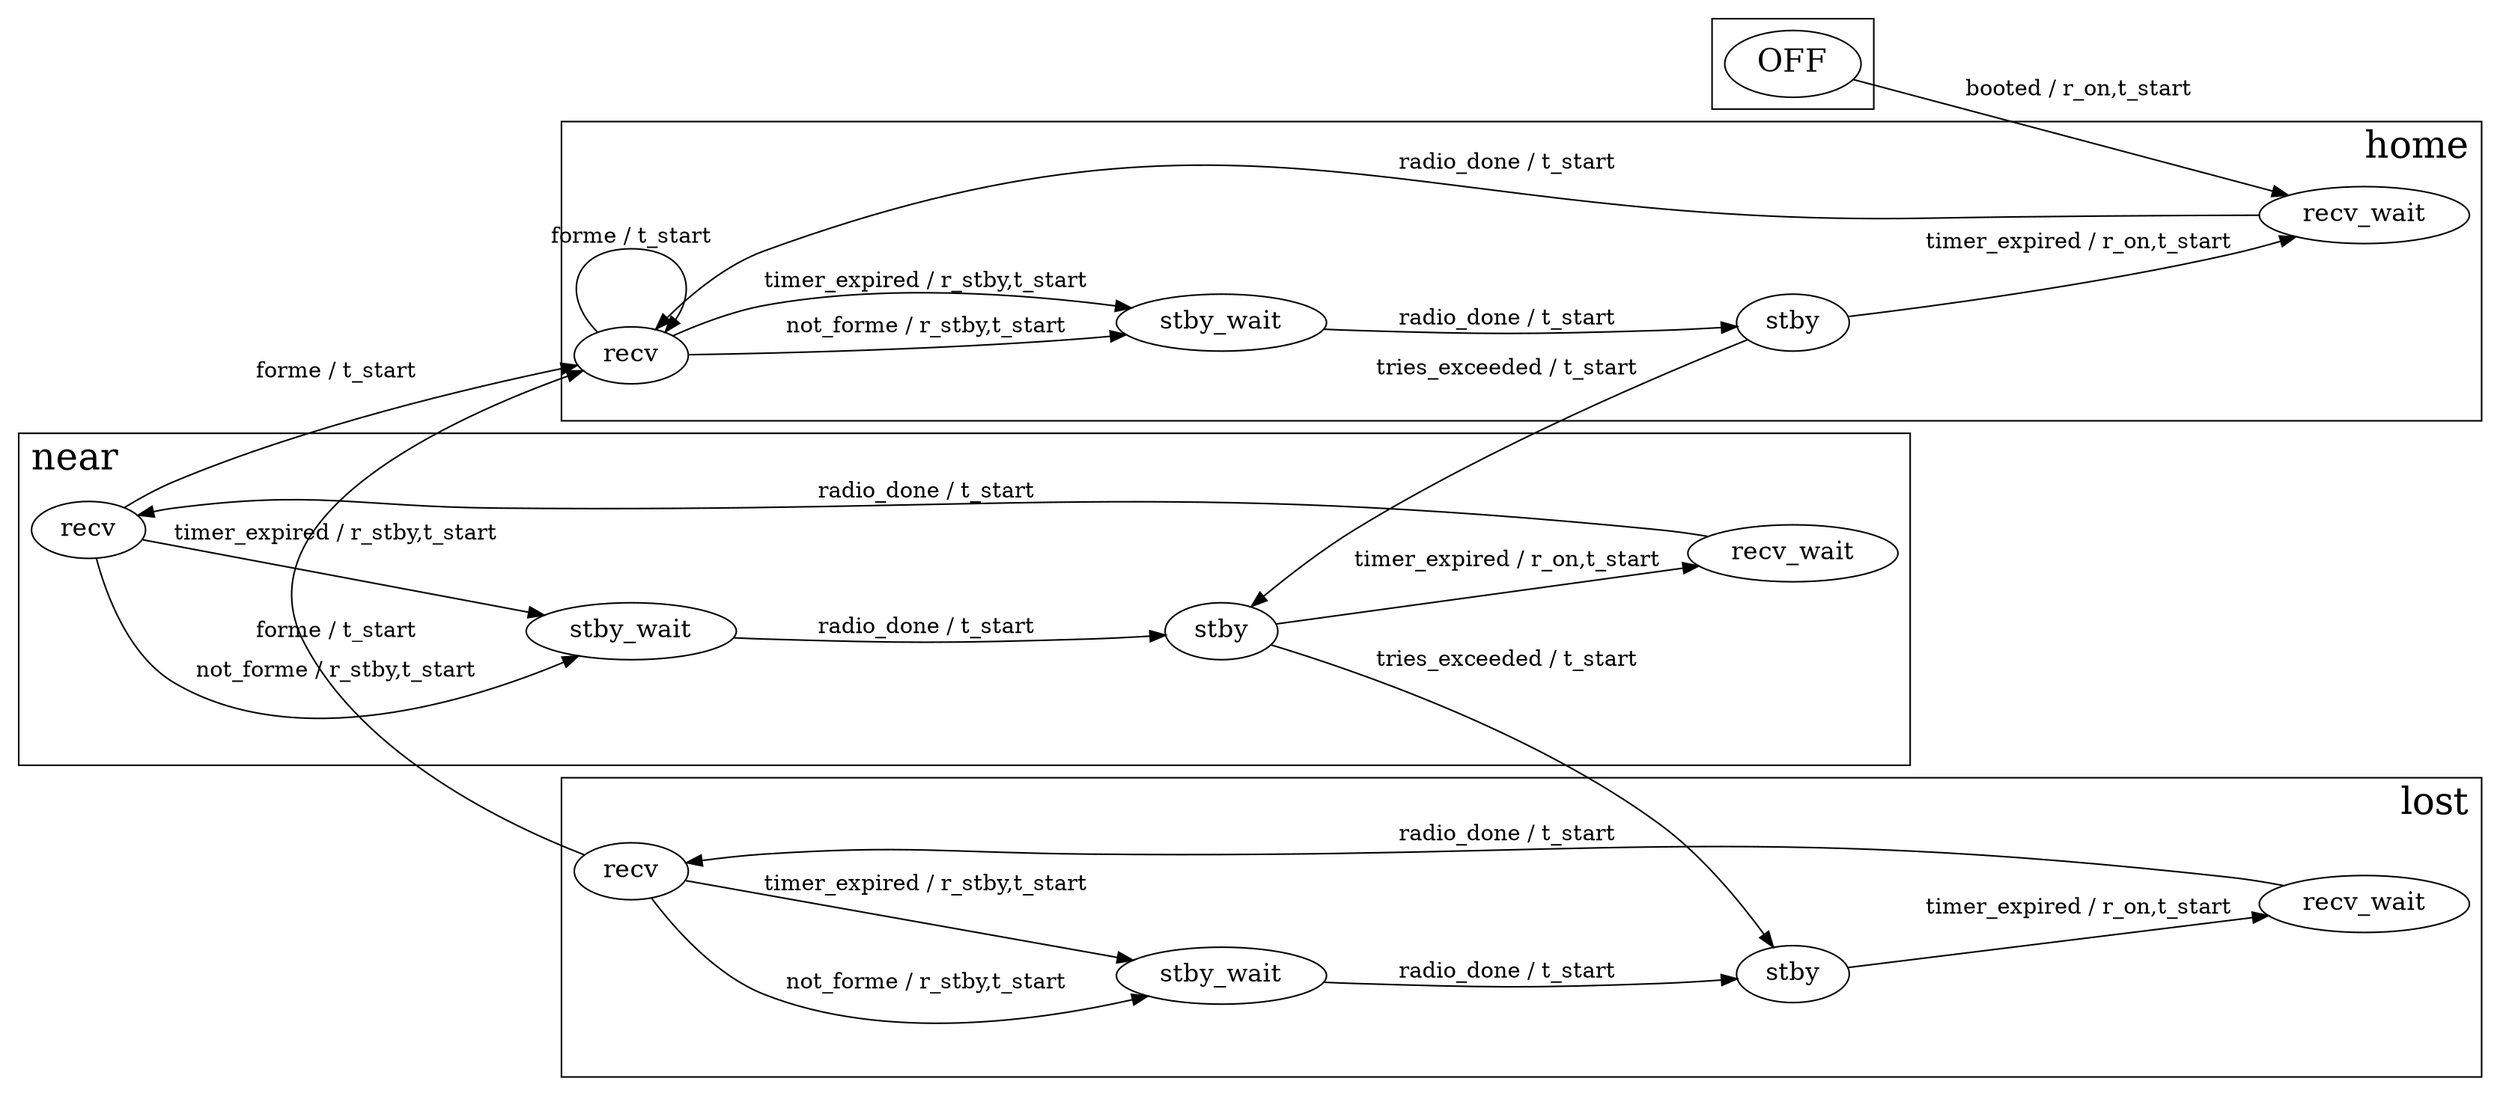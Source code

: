 digraph G {
nodesep=0.7;
rankdir=LR;
subgraph cluster_Off {
fontsize=24;
label="";
labeljust=l;
off [fontsize=20, label=OFF];
}

subgraph cluster_Near {
fontsize=24;
label=near;
labeljust=l;
near_recv [fontsize=16, label=recv];
near_stby [fontsize=16, label=stby];
near_recv_wait [fontsize=16, label=recv_wait];
near_stby_wait [fontsize=16, label=stby_wait];
}

subgraph cluster_Lost {
fontsize=24;
label=lost;
labeljust=r;
lost_recv [fontsize=16, label=recv];
lost_stby [fontsize=16, label=stby];
lost_recv_wait [fontsize=16, label=recv_wait];
lost_stby_wait [fontsize=16, label=stby_wait];
}

subgraph cluster_Home {
fontsize=24;
label=home;
labeljust=r;
home_recv [fontsize=16, label=recv];
home_stby [fontsize=16, label=stby];
home_recv_wait [fontsize=16, label=recv_wait];
home_stby_wait [fontsize=16, label=stby_wait];
}

off -> home_recv_wait  [label="booted / r_on,t_start"];
home_recv -> home_stby_wait  [label="not_forme / r_stby,t_start"];
home_recv -> home_stby_wait  [label="timer_expired / r_stby,t_start"];
home_stby -> home_recv_wait  [label="timer_expired / r_on,t_start"];
home_recv -> home_recv  [label="forme / t_start"];
home_stby -> near_stby  [label="tries_exceeded / t_start"];
home_recv_wait -> home_recv  [label="radio_done / t_start"];
home_stby_wait -> home_stby  [label="radio_done / t_start"];
near_recv -> near_stby_wait  [label="not_forme / r_stby,t_start"];
near_recv -> near_stby_wait  [label="timer_expired / r_stby,t_start"];
near_stby -> near_recv_wait  [label="timer_expired / r_on,t_start"];
near_recv -> home_recv  [label="forme / t_start"];
near_stby -> lost_stby  [label="tries_exceeded / t_start"];
near_recv_wait -> near_recv  [label="radio_done / t_start"];
near_stby_wait -> near_stby  [label="radio_done / t_start"];
lost_recv -> lost_stby_wait  [label="not_forme / r_stby,t_start"];
lost_recv -> lost_stby_wait  [label="timer_expired / r_stby,t_start"];
lost_stby -> lost_recv_wait  [label="timer_expired / r_on,t_start"];
lost_recv -> home_recv  [label="forme / t_start"];
lost_recv_wait -> lost_recv  [label="radio_done / t_start"];
lost_stby_wait -> lost_stby  [label="radio_done / t_start"];
}
